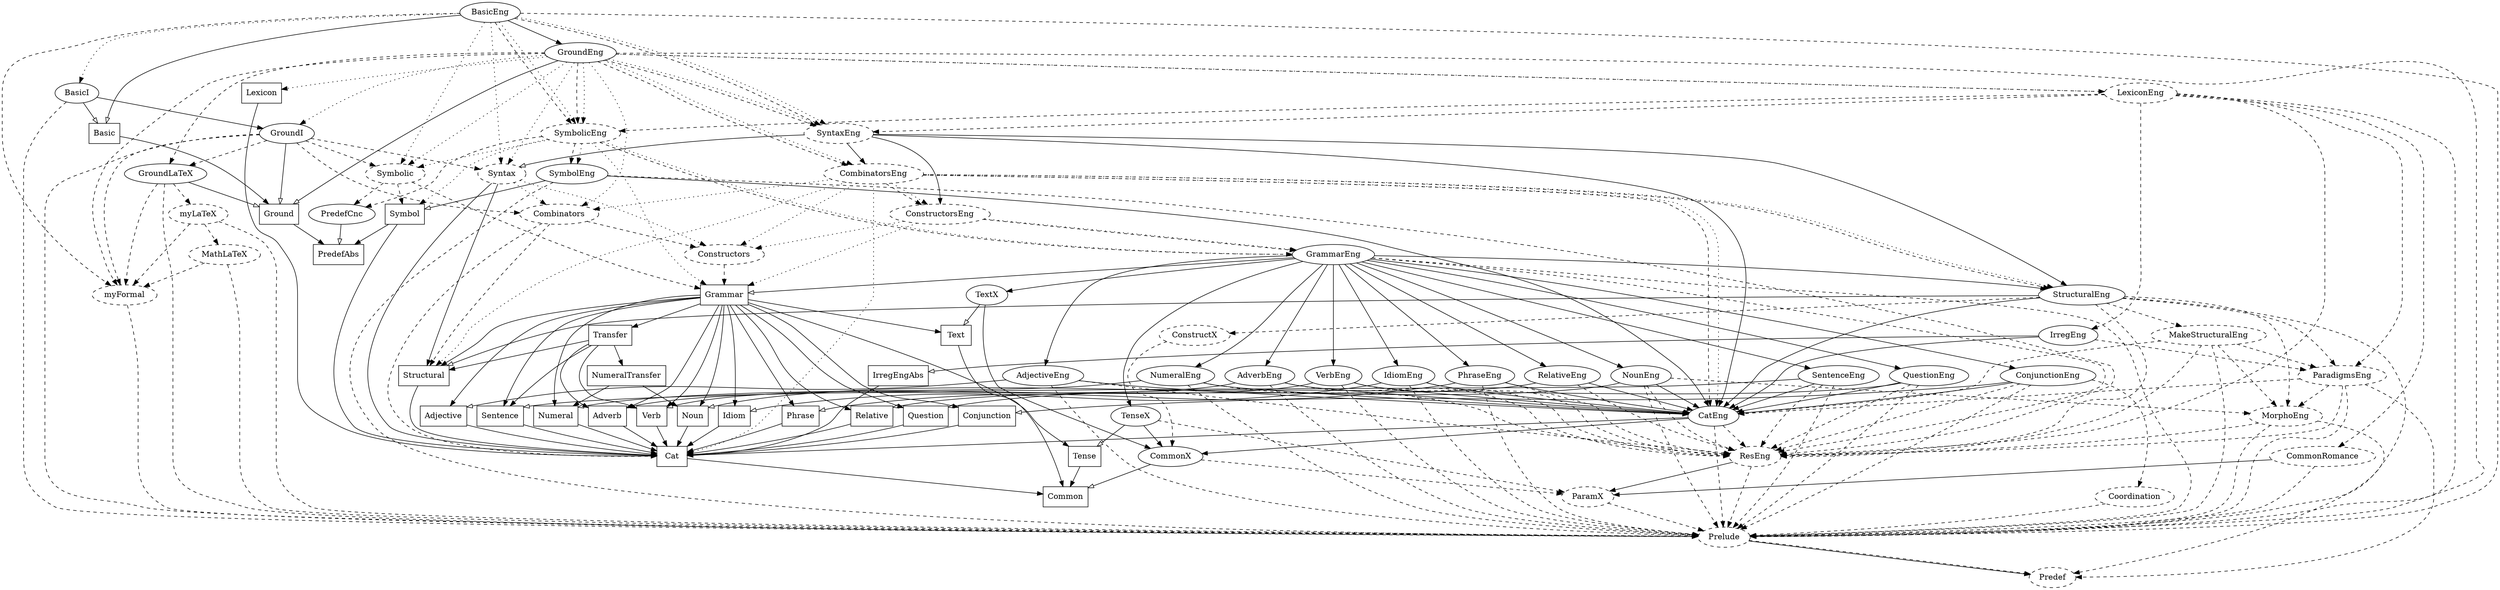 digraph {
BasicEng [ style = "solid", shape = "ellipse" ]
BasicI [ style = "solid", shape = "ellipse" ]
GroundEng [ style = "solid", shape = "ellipse" ]
LexiconEng [ style = "dashed", shape = "ellipse" ]
CommonRomance [ style = "dashed", shape = "ellipse" ]
IrregEng [ style = "solid", shape = "ellipse" ]
IrregEngAbs [ style = "solid", shape = "box" ]
SymbolicEng [ style = "dashed", shape = "ellipse" ]
SymbolEng [ style = "solid", shape = "ellipse" ]
SyntaxEng [ style = "dashed", shape = "ellipse" ]
CombinatorsEng [ style = "dashed", shape = "ellipse" ]
ConstructorsEng [ style = "dashed", shape = "ellipse" ]
GrammarEng [ style = "solid", shape = "ellipse" ]
TenseX [ style = "solid", shape = "ellipse" ]
IdiomEng [ style = "solid", shape = "ellipse" ]
StructuralEng [ style = "solid", shape = "ellipse" ]
ConstructX [ style = "dashed", shape = "ellipse" ]
MakeStructuralEng [ style = "dashed", shape = "ellipse" ]
ParadigmsEng [ style = "dashed", shape = "ellipse" ]
TextX [ style = "solid", shape = "ellipse" ]
PhraseEng [ style = "solid", shape = "ellipse" ]
ConjunctionEng [ style = "solid", shape = "ellipse" ]
Coordination [ style = "dashed", shape = "ellipse" ]
RelativeEng [ style = "solid", shape = "ellipse" ]
QuestionEng [ style = "solid", shape = "ellipse" ]
SentenceEng [ style = "solid", shape = "ellipse" ]
NumeralEng [ style = "solid", shape = "ellipse" ]
AdverbEng [ style = "solid", shape = "ellipse" ]
AdjectiveEng [ style = "solid", shape = "ellipse" ]
VerbEng [ style = "solid", shape = "ellipse" ]
NounEng [ style = "solid", shape = "ellipse" ]
MorphoEng [ style = "dashed", shape = "ellipse" ]
CatEng [ style = "solid", shape = "ellipse" ]
ResEng [ style = "dashed", shape = "ellipse" ]
CommonX [ style = "solid", shape = "ellipse" ]
ParamX [ style = "dashed", shape = "ellipse" ]
Lexicon [ style = "solid", shape = "box" ]
GroundI [ style = "solid", shape = "ellipse" ]
Symbolic [ style = "dashed", shape = "ellipse" ]
PredefCnc [ style = "solid", shape = "ellipse" ]
Symbol [ style = "solid", shape = "box" ]
Syntax [ style = "dashed", shape = "ellipse" ]
Combinators [ style = "dashed", shape = "ellipse" ]
Constructors [ style = "dashed", shape = "ellipse" ]
Grammar [ style = "solid", shape = "box" ]
Transfer [ style = "solid", shape = "box" ]
NumeralTransfer [ style = "solid", shape = "box" ]
Tense [ style = "solid", shape = "box" ]
Idiom [ style = "solid", shape = "box" ]
Text [ style = "solid", shape = "box" ]
Phrase [ style = "solid", shape = "box" ]
Conjunction [ style = "solid", shape = "box" ]
Relative [ style = "solid", shape = "box" ]
Question [ style = "solid", shape = "box" ]
Sentence [ style = "solid", shape = "box" ]
Numeral [ style = "solid", shape = "box" ]
Adverb [ style = "solid", shape = "box" ]
Adjective [ style = "solid", shape = "box" ]
Verb [ style = "solid", shape = "box" ]
Noun [ style = "solid", shape = "box" ]
Structural [ style = "solid", shape = "box" ]
Cat [ style = "solid", shape = "box" ]
Common [ style = "solid", shape = "box" ]
GroundLaTeX [ style = "solid", shape = "ellipse" ]
myLaTeX [ style = "dashed", shape = "ellipse" ]
MathLaTeX [ style = "dashed", shape = "ellipse" ]
myFormal [ style = "dashed", shape = "ellipse" ]
Prelude [ style = "dashed", shape = "ellipse" ]
Predef [ style = "dashed", shape = "ellipse" ]
Basic [ style = "solid", shape = "box" ]
Ground [ style = "solid", shape = "box" ]
PredefAbs [ style = "solid", shape = "box" ]
BasicEng -> Basic [ style = "solid", arrowhead = "empty" ]
BasicEng -> GroundEng [ style = "solid" ]
BasicEng -> myFormal [ style = "dashed" ]
BasicEng -> SyntaxEng [ style = "dashed" ]
BasicEng -> SymbolicEng [ style = "dashed" ]
BasicEng -> Prelude [ style = "dashed" ]
BasicEng -> BasicI [ style = "dotted" ]
BasicEng -> Syntax [ style = "dotted" ]
BasicEng -> Symbolic [ style = "dotted" ]
BasicEng -> SyntaxEng [ style = "dotted" ]
BasicEng -> SymbolicEng [ style = "dotted" ]
BasicI -> Basic [ style = "solid", arrowhead = "empty" ]
BasicI -> GroundI [ style = "solid" ]
BasicI -> Prelude [ style = "dashed" ]
GroundEng -> Ground [ style = "solid", arrowhead = "empty" ]
GroundEng -> LexiconEng [ style = "dashed" ]
GroundEng -> SymbolicEng [ style = "dashed" ]
GroundEng -> CombinatorsEng [ style = "dashed" ]
GroundEng -> SyntaxEng [ style = "dashed" ]
GroundEng -> GroundLaTeX [ style = "dashed" ]
GroundEng -> myFormal [ style = "dashed" ]
GroundEng -> Prelude [ style = "dashed" ]
GroundEng -> GroundI [ style = "dotted" ]
GroundEng -> Lexicon [ style = "dotted" ]
GroundEng -> Symbolic [ style = "dotted" ]
GroundEng -> Combinators [ style = "dotted" ]
GroundEng -> Syntax [ style = "dotted" ]
GroundEng -> LexiconEng [ style = "dotted" ]
GroundEng -> SymbolicEng [ style = "dotted" ]
GroundEng -> CombinatorsEng [ style = "dotted" ]
GroundEng -> SyntaxEng [ style = "dotted" ]
LexiconEng -> SyntaxEng [ style = "dashed" ]
LexiconEng -> ParadigmsEng [ style = "dashed" ]
LexiconEng -> SymbolicEng [ style = "dashed" ]
LexiconEng -> IrregEng [ style = "dashed" ]
LexiconEng -> CommonRomance [ style = "dashed" ]
LexiconEng -> ResEng [ style = "dashed" ]
LexiconEng -> Prelude [ style = "dashed" ]
CommonRomance -> ParamX [ style = "solid" ]
CommonRomance -> Prelude [ style = "dashed" ]
IrregEng -> IrregEngAbs [ style = "solid", arrowhead = "empty" ]
IrregEng -> CatEng [ style = "solid" ]
IrregEng -> ParadigmsEng [ style = "dashed" ]
IrregEngAbs -> Cat [ style = "solid" ]
SymbolicEng -> SymbolEng [ style = "dashed" ]
SymbolicEng -> GrammarEng [ style = "dashed" ]
SymbolicEng -> PredefCnc [ style = "dashed" ]
SymbolicEng -> Symbolic [ style = "dotted" ]
SymbolicEng -> Symbol [ style = "dotted" ]
SymbolicEng -> Grammar [ style = "dotted" ]
SymbolicEng -> SymbolEng [ style = "dotted" ]
SymbolicEng -> GrammarEng [ style = "dotted" ]
SymbolEng -> Symbol [ style = "solid", arrowhead = "empty" ]
SymbolEng -> CatEng [ style = "solid" ]
SymbolEng -> Prelude [ style = "dashed" ]
SymbolEng -> ResEng [ style = "dashed" ]
SyntaxEng -> Syntax [ style = "solid", arrowhead = "empty" ]
SyntaxEng -> ConstructorsEng [ style = "solid" ]
SyntaxEng -> CatEng [ style = "solid" ]
SyntaxEng -> StructuralEng [ style = "solid" ]
SyntaxEng -> CombinatorsEng [ style = "solid" ]
CombinatorsEng -> CatEng [ style = "dashed" ]
CombinatorsEng -> StructuralEng [ style = "dashed" ]
CombinatorsEng -> ConstructorsEng [ style = "dashed" ]
CombinatorsEng -> Combinators [ style = "dotted" ]
CombinatorsEng -> Cat [ style = "dotted" ]
CombinatorsEng -> Structural [ style = "dotted" ]
CombinatorsEng -> Constructors [ style = "dotted" ]
CombinatorsEng -> CatEng [ style = "dotted" ]
CombinatorsEng -> StructuralEng [ style = "dotted" ]
CombinatorsEng -> ConstructorsEng [ style = "dotted" ]
ConstructorsEng -> GrammarEng [ style = "dashed" ]
ConstructorsEng -> Constructors [ style = "dotted" ]
ConstructorsEng -> Grammar [ style = "dotted" ]
ConstructorsEng -> GrammarEng [ style = "dotted" ]
GrammarEng -> Grammar [ style = "solid", arrowhead = "empty" ]
GrammarEng -> NounEng [ style = "solid" ]
GrammarEng -> VerbEng [ style = "solid" ]
GrammarEng -> AdjectiveEng [ style = "solid" ]
GrammarEng -> AdverbEng [ style = "solid" ]
GrammarEng -> NumeralEng [ style = "solid" ]
GrammarEng -> SentenceEng [ style = "solid" ]
GrammarEng -> QuestionEng [ style = "solid" ]
GrammarEng -> RelativeEng [ style = "solid" ]
GrammarEng -> ConjunctionEng [ style = "solid" ]
GrammarEng -> PhraseEng [ style = "solid" ]
GrammarEng -> TextX [ style = "solid" ]
GrammarEng -> StructuralEng [ style = "solid" ]
GrammarEng -> IdiomEng [ style = "solid" ]
GrammarEng -> TenseX [ style = "solid" ]
GrammarEng -> ResEng [ style = "dashed" ]
GrammarEng -> Prelude [ style = "dashed" ]
TenseX -> Tense [ style = "solid", arrowhead = "empty" ]
TenseX -> CommonX [ style = "solid" ]
TenseX -> ParamX [ style = "dashed" ]
IdiomEng -> Idiom [ style = "solid", arrowhead = "empty" ]
IdiomEng -> CatEng [ style = "solid" ]
IdiomEng -> Prelude [ style = "dashed" ]
IdiomEng -> ResEng [ style = "dashed" ]
StructuralEng -> Structural [ style = "solid", arrowhead = "empty" ]
StructuralEng -> CatEng [ style = "solid" ]
StructuralEng -> MorphoEng [ style = "dashed" ]
StructuralEng -> ResEng [ style = "dashed" ]
StructuralEng -> ParadigmsEng [ style = "dashed" ]
StructuralEng -> MakeStructuralEng [ style = "dashed" ]
StructuralEng -> ConstructX [ style = "dashed" ]
StructuralEng -> Prelude [ style = "dashed" ]
ConstructX -> CommonX [ style = "dashed" ]
MakeStructuralEng -> CatEng [ style = "dashed" ]
MakeStructuralEng -> ParadigmsEng [ style = "dashed" ]
MakeStructuralEng -> ResEng [ style = "dashed" ]
MakeStructuralEng -> MorphoEng [ style = "dashed" ]
MakeStructuralEng -> Prelude [ style = "dashed" ]
ParadigmsEng -> Predef [ style = "dashed" ]
ParadigmsEng -> Prelude [ style = "dashed" ]
ParadigmsEng -> MorphoEng [ style = "dashed" ]
ParadigmsEng -> ResEng [ style = "dashed" ]
ParadigmsEng -> CatEng [ style = "dashed" ]
TextX -> Text [ style = "solid", arrowhead = "empty" ]
TextX -> CommonX [ style = "solid" ]
PhraseEng -> Phrase [ style = "solid", arrowhead = "empty" ]
PhraseEng -> CatEng [ style = "solid" ]
PhraseEng -> Prelude [ style = "dashed" ]
PhraseEng -> ResEng [ style = "dashed" ]
ConjunctionEng -> Conjunction [ style = "solid", arrowhead = "empty" ]
ConjunctionEng -> CatEng [ style = "solid" ]
ConjunctionEng -> ResEng [ style = "dashed" ]
ConjunctionEng -> Coordination [ style = "dashed" ]
ConjunctionEng -> Prelude [ style = "dashed" ]
Coordination -> Prelude [ style = "dashed" ]
RelativeEng -> Relative [ style = "solid", arrowhead = "empty" ]
RelativeEng -> CatEng [ style = "solid" ]
RelativeEng -> ResEng [ style = "dashed" ]
QuestionEng -> Question [ style = "solid", arrowhead = "empty" ]
QuestionEng -> CatEng [ style = "solid" ]
QuestionEng -> ResEng [ style = "dashed" ]
QuestionEng -> Prelude [ style = "dashed" ]
SentenceEng -> Sentence [ style = "solid", arrowhead = "empty" ]
SentenceEng -> CatEng [ style = "solid" ]
SentenceEng -> Prelude [ style = "dashed" ]
SentenceEng -> ResEng [ style = "dashed" ]
NumeralEng -> Numeral [ style = "solid", arrowhead = "empty" ]
NumeralEng -> CatEng [ style = "solid" ]
NumeralEng -> Prelude [ style = "dashed" ]
NumeralEng -> ResEng [ style = "dashed" ]
AdverbEng -> Adverb [ style = "solid", arrowhead = "empty" ]
AdverbEng -> CatEng [ style = "solid" ]
AdverbEng -> ResEng [ style = "dashed" ]
AdverbEng -> Prelude [ style = "dashed" ]
AdjectiveEng -> Adjective [ style = "solid", arrowhead = "empty" ]
AdjectiveEng -> CatEng [ style = "solid" ]
AdjectiveEng -> ResEng [ style = "dashed" ]
AdjectiveEng -> Prelude [ style = "dashed" ]
VerbEng -> Verb [ style = "solid", arrowhead = "empty" ]
VerbEng -> CatEng [ style = "solid" ]
VerbEng -> ResEng [ style = "dashed" ]
VerbEng -> Prelude [ style = "dashed" ]
NounEng -> Noun [ style = "solid", arrowhead = "empty" ]
NounEng -> CatEng [ style = "solid" ]
NounEng -> MorphoEng [ style = "dashed" ]
NounEng -> ResEng [ style = "dashed" ]
NounEng -> Prelude [ style = "dashed" ]
MorphoEng -> Prelude [ style = "dashed" ]
MorphoEng -> Predef [ style = "dashed" ]
MorphoEng -> ResEng [ style = "dashed" ]
CatEng -> Cat [ style = "solid", arrowhead = "empty" ]
CatEng -> CommonX [ style = "solid" ]
CatEng -> ResEng [ style = "dashed" ]
CatEng -> Prelude [ style = "dashed" ]
ResEng -> ParamX [ style = "solid" ]
ResEng -> Prelude [ style = "dashed" ]
CommonX -> Common [ style = "solid", arrowhead = "empty" ]
CommonX -> ParamX [ style = "dashed" ]
ParamX -> Prelude [ style = "dashed" ]
Lexicon -> Cat [ style = "solid" ]
GroundI -> Ground [ style = "solid", arrowhead = "empty" ]
GroundI -> GroundLaTeX [ style = "dashed" ]
GroundI -> Syntax [ style = "dashed" ]
GroundI -> myFormal [ style = "dashed" ]
GroundI -> Symbolic [ style = "dashed" ]
GroundI -> Combinators [ style = "dashed" ]
GroundI -> Prelude [ style = "dashed" ]
Symbolic -> Symbol [ style = "dashed" ]
Symbolic -> Grammar [ style = "dashed" ]
Symbolic -> PredefCnc [ style = "dashed" ]
PredefCnc -> PredefAbs [ style = "solid", arrowhead = "empty" ]
Symbol -> Cat [ style = "solid" ]
Symbol -> PredefAbs [ style = "solid" ]
Syntax -> Cat [ style = "solid" ]
Syntax -> Structural [ style = "solid" ]
Syntax -> Combinators [ style = "dotted" ]
Syntax -> Constructors [ style = "dotted" ]
Combinators -> Cat [ style = "dashed" ]
Combinators -> Structural [ style = "dashed" ]
Combinators -> Constructors [ style = "dashed" ]
Constructors -> Grammar [ style = "dashed" ]
Grammar -> Noun [ style = "solid" ]
Grammar -> Verb [ style = "solid" ]
Grammar -> Adjective [ style = "solid" ]
Grammar -> Adverb [ style = "solid" ]
Grammar -> Numeral [ style = "solid" ]
Grammar -> Sentence [ style = "solid" ]
Grammar -> Question [ style = "solid" ]
Grammar -> Relative [ style = "solid" ]
Grammar -> Conjunction [ style = "solid" ]
Grammar -> Phrase [ style = "solid" ]
Grammar -> Text [ style = "solid" ]
Grammar -> Structural [ style = "solid" ]
Grammar -> Idiom [ style = "solid" ]
Grammar -> Tense [ style = "solid" ]
Grammar -> Transfer [ style = "solid" ]
Transfer -> Sentence [ style = "solid" ]
Transfer -> Verb [ style = "solid" ]
Transfer -> Adverb [ style = "solid" ]
Transfer -> Structural [ style = "solid" ]
Transfer -> NumeralTransfer [ style = "solid" ]
NumeralTransfer -> Numeral [ style = "solid" ]
NumeralTransfer -> Noun [ style = "solid" ]
Tense -> Common [ style = "solid" ]
Idiom -> Cat [ style = "solid" ]
Text -> Common [ style = "solid" ]
Phrase -> Cat [ style = "solid" ]
Conjunction -> Cat [ style = "solid" ]
Relative -> Cat [ style = "solid" ]
Question -> Cat [ style = "solid" ]
Sentence -> Cat [ style = "solid" ]
Numeral -> Cat [ style = "solid" ]
Adverb -> Cat [ style = "solid" ]
Adjective -> Cat [ style = "solid" ]
Verb -> Cat [ style = "solid" ]
Noun -> Cat [ style = "solid" ]
Structural -> Cat [ style = "solid" ]
Cat -> Common [ style = "solid" ]
GroundLaTeX -> Ground [ style = "solid", arrowhead = "empty" ]
GroundLaTeX -> Prelude [ style = "dashed" ]
GroundLaTeX -> myFormal [ style = "dashed" ]
GroundLaTeX -> myLaTeX [ style = "dashed" ]
myLaTeX -> MathLaTeX [ style = "dashed" ]
myLaTeX -> Prelude [ style = "dashed" ]
myLaTeX -> myFormal [ style = "dashed" ]
MathLaTeX -> Prelude [ style = "dashed" ]
MathLaTeX -> myFormal [ style = "dashed" ]
myFormal -> Prelude [ style = "dashed" ]
Prelude -> Predef [ style = "solid" ]
Prelude -> Predef [ style = "dashed" ]
Basic -> Ground [ style = "solid" ]
Ground -> PredefAbs [ style = "solid" ]
}
